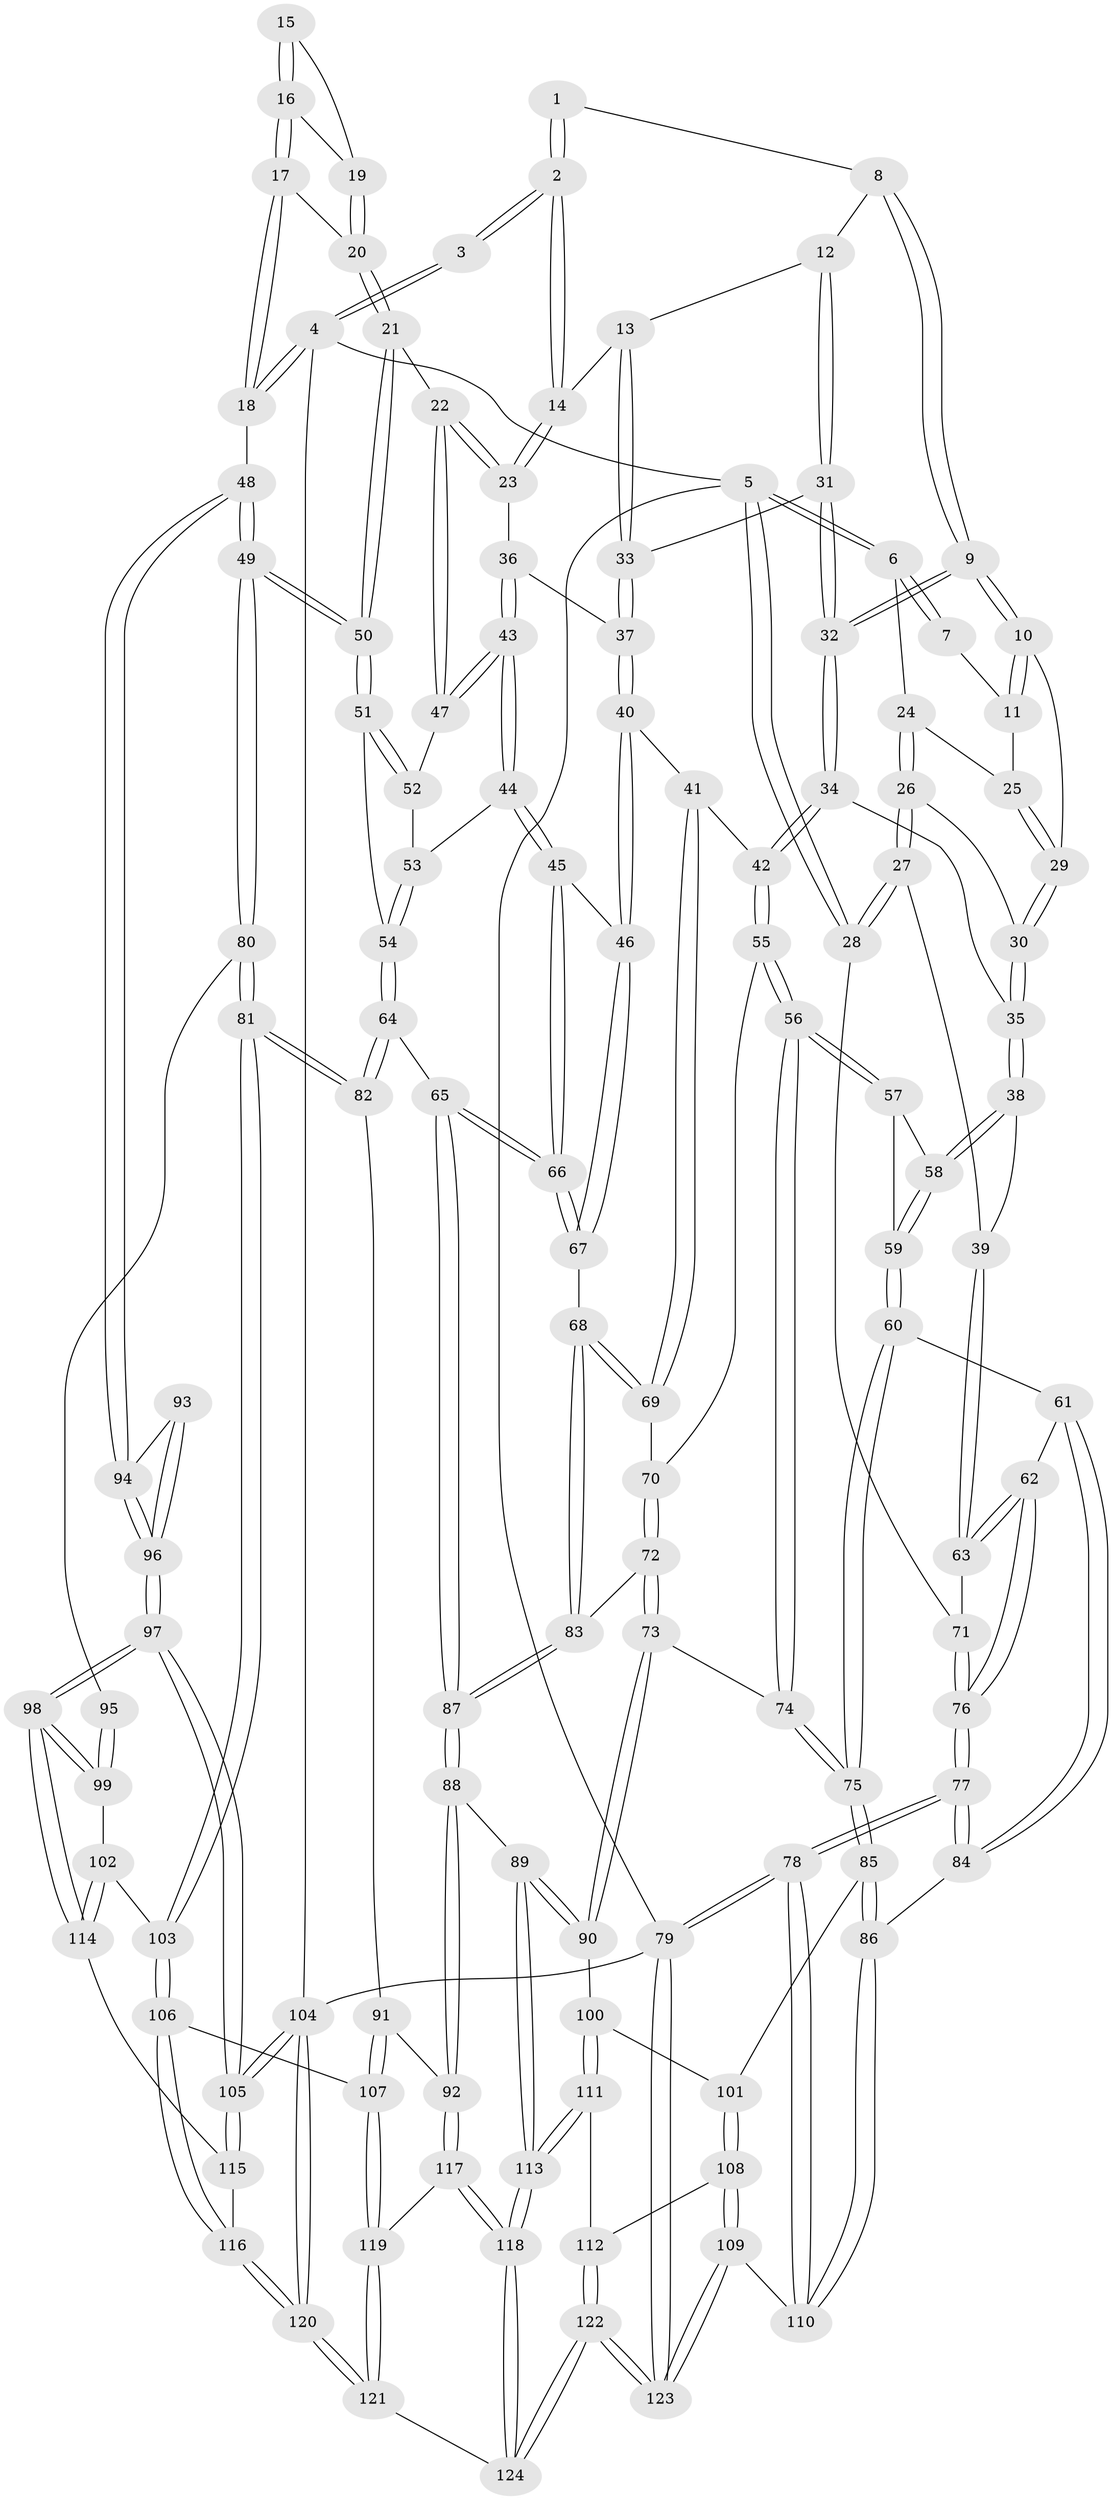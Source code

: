// Generated by graph-tools (version 1.1) at 2025/03/03/09/25 03:03:16]
// undirected, 124 vertices, 307 edges
graph export_dot {
graph [start="1"]
  node [color=gray90,style=filled];
  1 [pos="+0.3695970439250453+0"];
  2 [pos="+0.6707910146929458+0"];
  3 [pos="+0.6849571669567442+0"];
  4 [pos="+1+0"];
  5 [pos="+0+0"];
  6 [pos="+0+0"];
  7 [pos="+0.3414867261589481+0"];
  8 [pos="+0.37360288875217024+0"];
  9 [pos="+0.293539554135994+0.15759640431401942"];
  10 [pos="+0.2825996086924934+0.1548043979061881"];
  11 [pos="+0.20405794042434197+0.05859775510828548"];
  12 [pos="+0.4332360700347512+0.11368239571805538"];
  13 [pos="+0.5813229388974717+0.12872432265234413"];
  14 [pos="+0.6676732891117881+0.10302946134004463"];
  15 [pos="+0.8516343486360494+0.000602198331606039"];
  16 [pos="+0.9787725752532078+0.057975719337454504"];
  17 [pos="+1+0.08427623561572675"];
  18 [pos="+1+0.0018977397395312815"];
  19 [pos="+0.8779565669288963+0.08813432672758005"];
  20 [pos="+0.849514420932739+0.23244935932425803"];
  21 [pos="+0.8366546119899267+0.24409892478179723"];
  22 [pos="+0.8190922271739707+0.24418421094933299"];
  23 [pos="+0.6908890191011645+0.15344418571701407"];
  24 [pos="+0.12231729894986808+0.1012320091066271"];
  25 [pos="+0.14274956188492313+0.10425639591972843"];
  26 [pos="+0.012021512577287143+0.18914942470410215"];
  27 [pos="+0+0.28819430116309"];
  28 [pos="+0+0.28829869524003465"];
  29 [pos="+0.18380415614046833+0.17135776872337785"];
  30 [pos="+0.17518882069546607+0.20795268649936702"];
  31 [pos="+0.3940444230876975+0.22327132892127657"];
  32 [pos="+0.34902055645495306+0.23568763370039142"];
  33 [pos="+0.45223566709233376+0.2471429163149098"];
  34 [pos="+0.26241282373863717+0.3626684731021175"];
  35 [pos="+0.19813844723207077+0.3609344794062111"];
  36 [pos="+0.5906663262374913+0.28689706484521943"];
  37 [pos="+0.46259389722159844+0.2580193485025383"];
  38 [pos="+0.17022928369910503+0.3709183906501596"];
  39 [pos="+0.13215348441062008+0.37172005100845"];
  40 [pos="+0.4726141257452877+0.42513880256460684"];
  41 [pos="+0.41240646863191627+0.435741510640616"];
  42 [pos="+0.3256851540567213+0.42927132027647674"];
  43 [pos="+0.595806703297231+0.3651751923235546"];
  44 [pos="+0.5735342547639037+0.42393841541798943"];
  45 [pos="+0.5544750238071778+0.43721276072000653"];
  46 [pos="+0.5215608811986283+0.43989285446481735"];
  47 [pos="+0.7672674160542415+0.34049375716695335"];
  48 [pos="+1+0.4801081467377352"];
  49 [pos="+1+0.4758041186142572"];
  50 [pos="+1+0.45235925950204314"];
  51 [pos="+0.7825029026536685+0.49011377523394617"];
  52 [pos="+0.7661922535121627+0.3502431046669224"];
  53 [pos="+0.645003361032157+0.4459285314434824"];
  54 [pos="+0.7544170868592889+0.5238306168151338"];
  55 [pos="+0.31532122054101946+0.5176106001603199"];
  56 [pos="+0.27524398380864823+0.5864960378007471"];
  57 [pos="+0.2094358914832988+0.5497697819025688"];
  58 [pos="+0.17178639302512935+0.4180982205098422"];
  59 [pos="+0.1457697193239912+0.5632664536634407"];
  60 [pos="+0.12880118774017946+0.5817723769644556"];
  61 [pos="+0.0803373169067598+0.58604909682359"];
  62 [pos="+0.07465573721231+0.5822085045050807"];
  63 [pos="+0.07506943022667535+0.5393468564002657"];
  64 [pos="+0.7443047305513713+0.5800545132777065"];
  65 [pos="+0.6241505778007757+0.6195236428067356"];
  66 [pos="+0.615340645838107+0.6068570483684401"];
  67 [pos="+0.4871676981279795+0.5638849405718396"];
  68 [pos="+0.4452688674818028+0.6013505982880839"];
  69 [pos="+0.43814430190006265+0.5921129735669838"];
  70 [pos="+0.349294079774281+0.5430065582700374"];
  71 [pos="+0+0.2906857779961194"];
  72 [pos="+0.38999231668116857+0.6580127231463467"];
  73 [pos="+0.37740652348599457+0.6688150298943895"];
  74 [pos="+0.2720116188671475+0.6194707941701024"];
  75 [pos="+0.22612356480638918+0.6648001262650274"];
  76 [pos="+0+0.6083865956228801"];
  77 [pos="+0+0.671752534914953"];
  78 [pos="+0+0.947761987490118"];
  79 [pos="+0+1"];
  80 [pos="+0.8773785481336044+0.6592981559077187"];
  81 [pos="+0.8434925658190556+0.674929131688696"];
  82 [pos="+0.8223958534941392+0.6669409943200159"];
  83 [pos="+0.4439532421681641+0.6210713473947187"];
  84 [pos="+0.09212855339364483+0.7040750378172531"];
  85 [pos="+0.2172806509255865+0.6906770587983291"];
  86 [pos="+0.13768997476986444+0.7528499575356321"];
  87 [pos="+0.5752555223139226+0.7176907339131481"];
  88 [pos="+0.5760071512852476+0.7863144824918267"];
  89 [pos="+0.5262926537700919+0.7997432318894897"];
  90 [pos="+0.3797330003234509+0.7279447244355695"];
  91 [pos="+0.8063528789316311+0.6804515426210929"];
  92 [pos="+0.6111153369909204+0.8153576961165424"];
  93 [pos="+0.971987329249264+0.7033559155473481"];
  94 [pos="+1+0.4859556182972797"];
  95 [pos="+0.9430487258961651+0.6994673430844458"];
  96 [pos="+1+0.8342313137929702"];
  97 [pos="+1+0.8603582071322524"];
  98 [pos="+1+0.8523854848622235"];
  99 [pos="+0.9928437145874426+0.7786565781198624"];
  100 [pos="+0.33926581706340814+0.7632019095228469"];
  101 [pos="+0.27570862993223666+0.739837654645077"];
  102 [pos="+0.8777449415760206+0.781437404999382"];
  103 [pos="+0.8662706327698703+0.7777468101184354"];
  104 [pos="+1+1"];
  105 [pos="+1+0.9768274013382197"];
  106 [pos="+0.8084131967908842+0.8809791054356325"];
  107 [pos="+0.7278417560776371+0.8680059916834932"];
  108 [pos="+0.23076693962726436+0.8835121670499386"];
  109 [pos="+0.1841360060807465+0.8873173991610481"];
  110 [pos="+0.1356000394244183+0.7651407148204153"];
  111 [pos="+0.3305484039191828+0.8853461310795504"];
  112 [pos="+0.3128757232727509+0.8908257472697642"];
  113 [pos="+0.4043404619745961+0.906607833875582"];
  114 [pos="+0.9585142651336143+0.8650451398477415"];
  115 [pos="+0.8575859522933458+0.9419903571062781"];
  116 [pos="+0.8504975414561221+0.944112857949706"];
  117 [pos="+0.6227352879749719+0.8337135499776965"];
  118 [pos="+0.47261556117543163+1"];
  119 [pos="+0.6610368175324761+0.863888702581178"];
  120 [pos="+0.8192060140020266+1"];
  121 [pos="+0.693455924809201+1"];
  122 [pos="+0.2607340095715211+1"];
  123 [pos="+0+1"];
  124 [pos="+0.4804309521265308+1"];
  1 -- 2;
  1 -- 2;
  1 -- 8;
  2 -- 3;
  2 -- 3;
  2 -- 14;
  2 -- 14;
  3 -- 4;
  3 -- 4;
  4 -- 5;
  4 -- 18;
  4 -- 18;
  4 -- 104;
  5 -- 6;
  5 -- 6;
  5 -- 28;
  5 -- 28;
  5 -- 79;
  6 -- 7;
  6 -- 7;
  6 -- 24;
  7 -- 11;
  8 -- 9;
  8 -- 9;
  8 -- 12;
  9 -- 10;
  9 -- 10;
  9 -- 32;
  9 -- 32;
  10 -- 11;
  10 -- 11;
  10 -- 29;
  11 -- 25;
  12 -- 13;
  12 -- 31;
  12 -- 31;
  13 -- 14;
  13 -- 33;
  13 -- 33;
  14 -- 23;
  14 -- 23;
  15 -- 16;
  15 -- 16;
  15 -- 19;
  16 -- 17;
  16 -- 17;
  16 -- 19;
  17 -- 18;
  17 -- 18;
  17 -- 20;
  18 -- 48;
  19 -- 20;
  19 -- 20;
  20 -- 21;
  20 -- 21;
  21 -- 22;
  21 -- 50;
  21 -- 50;
  22 -- 23;
  22 -- 23;
  22 -- 47;
  22 -- 47;
  23 -- 36;
  24 -- 25;
  24 -- 26;
  24 -- 26;
  25 -- 29;
  25 -- 29;
  26 -- 27;
  26 -- 27;
  26 -- 30;
  27 -- 28;
  27 -- 28;
  27 -- 39;
  28 -- 71;
  29 -- 30;
  29 -- 30;
  30 -- 35;
  30 -- 35;
  31 -- 32;
  31 -- 32;
  31 -- 33;
  32 -- 34;
  32 -- 34;
  33 -- 37;
  33 -- 37;
  34 -- 35;
  34 -- 42;
  34 -- 42;
  35 -- 38;
  35 -- 38;
  36 -- 37;
  36 -- 43;
  36 -- 43;
  37 -- 40;
  37 -- 40;
  38 -- 39;
  38 -- 58;
  38 -- 58;
  39 -- 63;
  39 -- 63;
  40 -- 41;
  40 -- 46;
  40 -- 46;
  41 -- 42;
  41 -- 69;
  41 -- 69;
  42 -- 55;
  42 -- 55;
  43 -- 44;
  43 -- 44;
  43 -- 47;
  43 -- 47;
  44 -- 45;
  44 -- 45;
  44 -- 53;
  45 -- 46;
  45 -- 66;
  45 -- 66;
  46 -- 67;
  46 -- 67;
  47 -- 52;
  48 -- 49;
  48 -- 49;
  48 -- 94;
  48 -- 94;
  49 -- 50;
  49 -- 50;
  49 -- 80;
  49 -- 80;
  50 -- 51;
  50 -- 51;
  51 -- 52;
  51 -- 52;
  51 -- 54;
  52 -- 53;
  53 -- 54;
  53 -- 54;
  54 -- 64;
  54 -- 64;
  55 -- 56;
  55 -- 56;
  55 -- 70;
  56 -- 57;
  56 -- 57;
  56 -- 74;
  56 -- 74;
  57 -- 58;
  57 -- 59;
  58 -- 59;
  58 -- 59;
  59 -- 60;
  59 -- 60;
  60 -- 61;
  60 -- 75;
  60 -- 75;
  61 -- 62;
  61 -- 84;
  61 -- 84;
  62 -- 63;
  62 -- 63;
  62 -- 76;
  62 -- 76;
  63 -- 71;
  64 -- 65;
  64 -- 82;
  64 -- 82;
  65 -- 66;
  65 -- 66;
  65 -- 87;
  65 -- 87;
  66 -- 67;
  66 -- 67;
  67 -- 68;
  68 -- 69;
  68 -- 69;
  68 -- 83;
  68 -- 83;
  69 -- 70;
  70 -- 72;
  70 -- 72;
  71 -- 76;
  71 -- 76;
  72 -- 73;
  72 -- 73;
  72 -- 83;
  73 -- 74;
  73 -- 90;
  73 -- 90;
  74 -- 75;
  74 -- 75;
  75 -- 85;
  75 -- 85;
  76 -- 77;
  76 -- 77;
  77 -- 78;
  77 -- 78;
  77 -- 84;
  77 -- 84;
  78 -- 79;
  78 -- 79;
  78 -- 110;
  78 -- 110;
  79 -- 123;
  79 -- 123;
  79 -- 104;
  80 -- 81;
  80 -- 81;
  80 -- 95;
  81 -- 82;
  81 -- 82;
  81 -- 103;
  81 -- 103;
  82 -- 91;
  83 -- 87;
  83 -- 87;
  84 -- 86;
  85 -- 86;
  85 -- 86;
  85 -- 101;
  86 -- 110;
  86 -- 110;
  87 -- 88;
  87 -- 88;
  88 -- 89;
  88 -- 92;
  88 -- 92;
  89 -- 90;
  89 -- 90;
  89 -- 113;
  89 -- 113;
  90 -- 100;
  91 -- 92;
  91 -- 107;
  91 -- 107;
  92 -- 117;
  92 -- 117;
  93 -- 94;
  93 -- 96;
  93 -- 96;
  94 -- 96;
  94 -- 96;
  95 -- 99;
  95 -- 99;
  96 -- 97;
  96 -- 97;
  97 -- 98;
  97 -- 98;
  97 -- 105;
  97 -- 105;
  98 -- 99;
  98 -- 99;
  98 -- 114;
  98 -- 114;
  99 -- 102;
  100 -- 101;
  100 -- 111;
  100 -- 111;
  101 -- 108;
  101 -- 108;
  102 -- 103;
  102 -- 114;
  102 -- 114;
  103 -- 106;
  103 -- 106;
  104 -- 105;
  104 -- 105;
  104 -- 120;
  104 -- 120;
  105 -- 115;
  105 -- 115;
  106 -- 107;
  106 -- 116;
  106 -- 116;
  107 -- 119;
  107 -- 119;
  108 -- 109;
  108 -- 109;
  108 -- 112;
  109 -- 110;
  109 -- 123;
  109 -- 123;
  111 -- 112;
  111 -- 113;
  111 -- 113;
  112 -- 122;
  112 -- 122;
  113 -- 118;
  113 -- 118;
  114 -- 115;
  115 -- 116;
  116 -- 120;
  116 -- 120;
  117 -- 118;
  117 -- 118;
  117 -- 119;
  118 -- 124;
  118 -- 124;
  119 -- 121;
  119 -- 121;
  120 -- 121;
  120 -- 121;
  121 -- 124;
  122 -- 123;
  122 -- 123;
  122 -- 124;
  122 -- 124;
}
